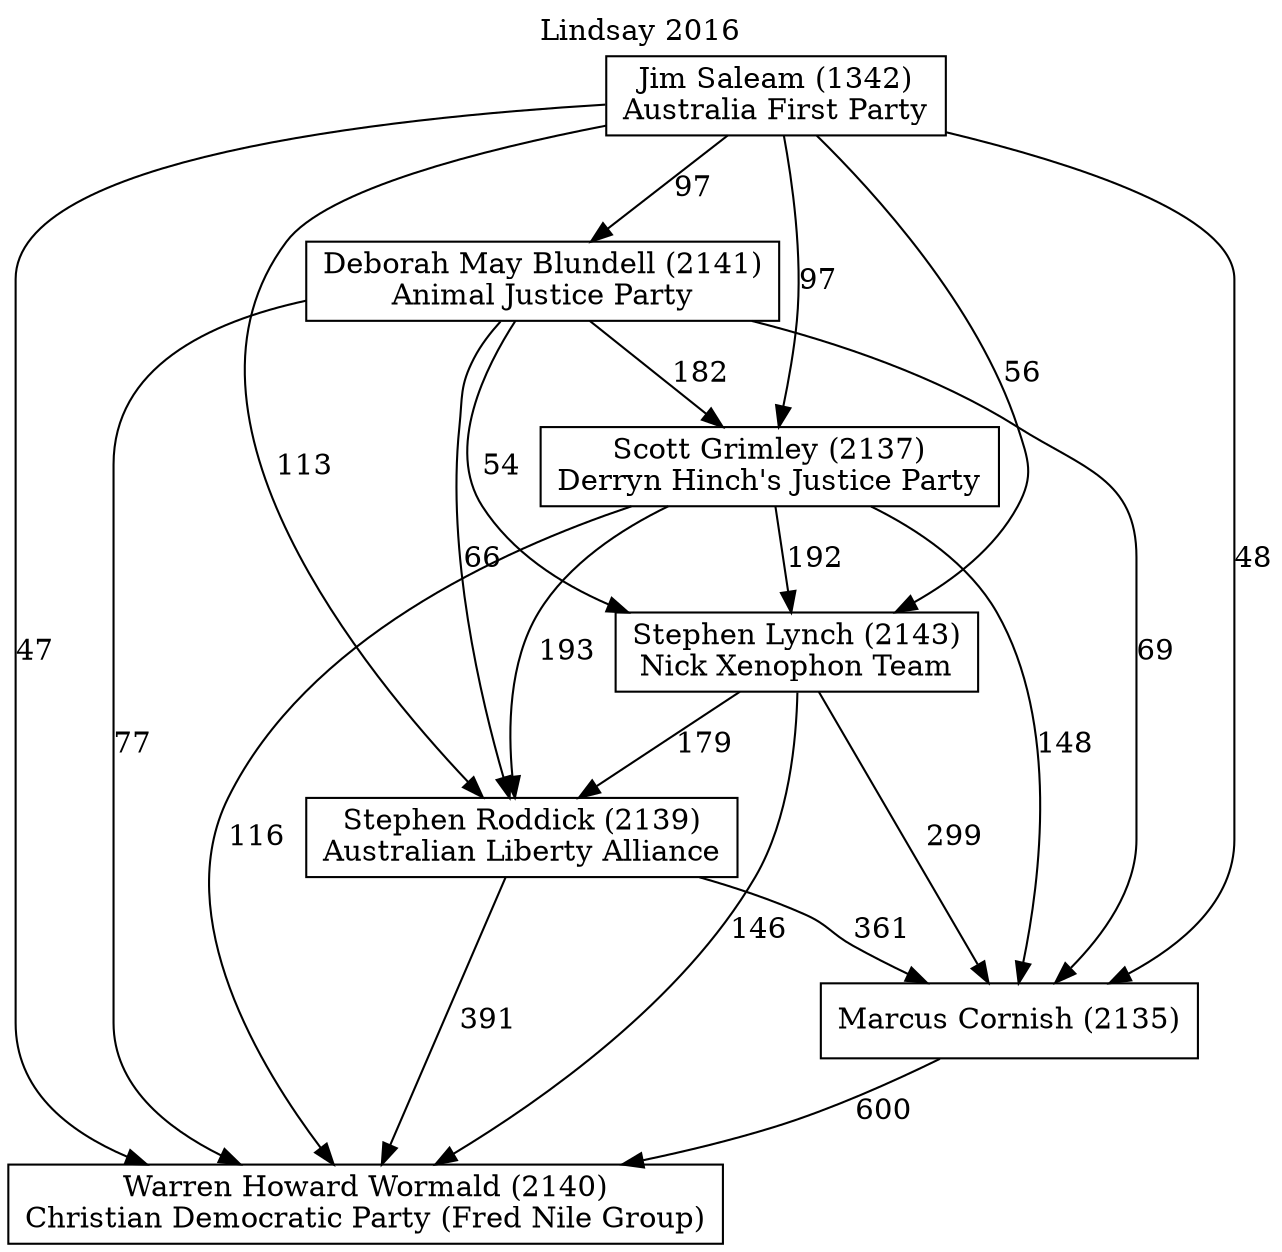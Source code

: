 // House preference flow
digraph "Warren Howard Wormald (2140)_Lindsay_2016" {
	graph [label="Lindsay 2016" labelloc=t mclimit=10]
	node [shape=box]
	"Jim Saleam (1342)" [label="Jim Saleam (1342)
Australia First Party"]
	"Deborah May Blundell (2141)" [label="Deborah May Blundell (2141)
Animal Justice Party"]
	"Scott Grimley (2137)" [label="Scott Grimley (2137)
Derryn Hinch's Justice Party"]
	"Warren Howard Wormald (2140)" [label="Warren Howard Wormald (2140)
Christian Democratic Party (Fred Nile Group)"]
	"Stephen Lynch (2143)" [label="Stephen Lynch (2143)
Nick Xenophon Team"]
	"Stephen Roddick (2139)" [label="Stephen Roddick (2139)
Australian Liberty Alliance"]
	"Marcus Cornish (2135)" [label="Marcus Cornish (2135)
"]
	"Scott Grimley (2137)" -> "Marcus Cornish (2135)" [label=148]
	"Jim Saleam (1342)" -> "Stephen Roddick (2139)" [label=113]
	"Stephen Roddick (2139)" -> "Warren Howard Wormald (2140)" [label=391]
	"Scott Grimley (2137)" -> "Stephen Lynch (2143)" [label=192]
	"Marcus Cornish (2135)" -> "Warren Howard Wormald (2140)" [label=600]
	"Stephen Lynch (2143)" -> "Warren Howard Wormald (2140)" [label=146]
	"Jim Saleam (1342)" -> "Scott Grimley (2137)" [label=97]
	"Deborah May Blundell (2141)" -> "Stephen Roddick (2139)" [label=66]
	"Deborah May Blundell (2141)" -> "Scott Grimley (2137)" [label=182]
	"Stephen Lynch (2143)" -> "Stephen Roddick (2139)" [label=179]
	"Stephen Lynch (2143)" -> "Marcus Cornish (2135)" [label=299]
	"Scott Grimley (2137)" -> "Warren Howard Wormald (2140)" [label=116]
	"Deborah May Blundell (2141)" -> "Stephen Lynch (2143)" [label=54]
	"Jim Saleam (1342)" -> "Marcus Cornish (2135)" [label=48]
	"Scott Grimley (2137)" -> "Stephen Roddick (2139)" [label=193]
	"Jim Saleam (1342)" -> "Warren Howard Wormald (2140)" [label=47]
	"Stephen Roddick (2139)" -> "Marcus Cornish (2135)" [label=361]
	"Jim Saleam (1342)" -> "Stephen Lynch (2143)" [label=56]
	"Jim Saleam (1342)" -> "Deborah May Blundell (2141)" [label=97]
	"Deborah May Blundell (2141)" -> "Marcus Cornish (2135)" [label=69]
	"Deborah May Blundell (2141)" -> "Warren Howard Wormald (2140)" [label=77]
}
